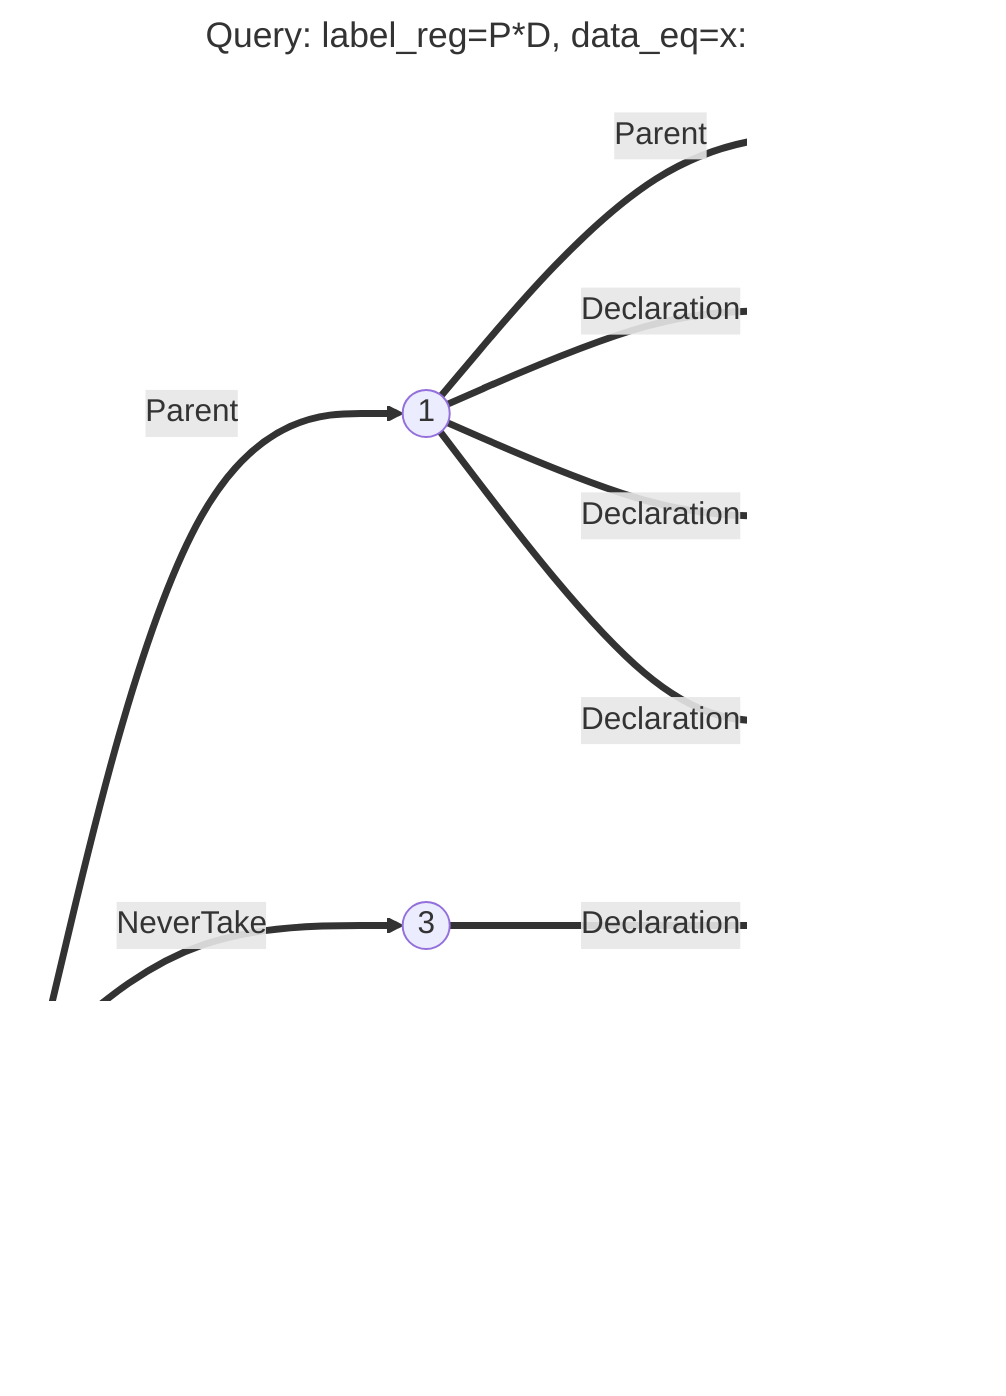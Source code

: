 ---
title: "Query: label_reg=P*D, data_eq=x:int"
---
flowchart LR
	scope_2(("2"))
	scope_9(("9"))
	scope_0(("0"))
	scope_4(("4"))
	scope_1(("1"))
	scope_3(("3"))
	scope_7(("7"))
	scope_5(("5"))
	scope_8(("8"))
	scope_6(("6"))
	scope_2(("2"))
	scope_9["x: int"]
	scope_0(("0"))
	scope_4["x: int"]
	scope_1(("1"))
	scope_3(("3"))
	scope_7["x: int"]
	scope_5["x: int"]
	scope_8["x: bool"]
	scope_6["x: int"]
scope_2 ==>|"Parent"| scope_1
scope_2 ==>|"NeverTake"| scope_3
scope_2 ==>|"Declaration"| scope_7
scope_2 ==>|"Declaration"| scope_8
scope_1 ==>|"Parent"| scope_0
scope_1 ==>|"Declaration"| scope_4
scope_1 ==>|"Declaration"| scope_5
scope_1 ==>|"Declaration"| scope_6
scope_3 ==>|"Declaration"| scope_9

scope_2 -.D.-> scope_7